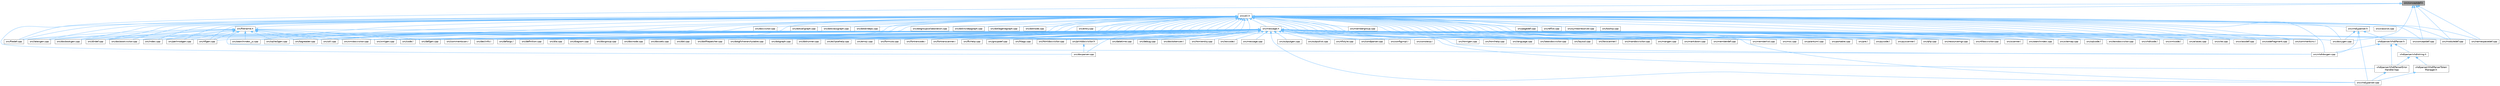 digraph "src/conceptdef.h"
{
 // INTERACTIVE_SVG=YES
 // LATEX_PDF_SIZE
  bgcolor="transparent";
  edge [fontname=Helvetica,fontsize=10,labelfontname=Helvetica,labelfontsize=10];
  node [fontname=Helvetica,fontsize=10,shape=box,height=0.2,width=0.4];
  Node1 [id="Node000001",label="src/conceptdef.h",height=0.2,width=0.4,color="gray40", fillcolor="grey60", style="filled", fontcolor="black",tooltip=" "];
  Node1 -> Node2 [id="edge1_Node000001_Node000002",dir="back",color="steelblue1",style="solid",tooltip=" "];
  Node2 [id="Node000002",label="src/conceptdef.cpp",height=0.2,width=0.4,color="grey40", fillcolor="white", style="filled",URL="$d8/d0a/conceptdef_8cpp.html",tooltip=" "];
  Node1 -> Node3 [id="edge2_Node000001_Node000003",dir="back",color="steelblue1",style="solid",tooltip=" "];
  Node3 [id="Node000003",label="src/doxygen.cpp",height=0.2,width=0.4,color="grey40", fillcolor="white", style="filled",URL="$dc/d98/doxygen_8cpp.html",tooltip=" "];
  Node1 -> Node4 [id="edge3_Node000001_Node000004",dir="back",color="steelblue1",style="solid",tooltip=" "];
  Node4 [id="Node000004",label="src/filedef.cpp",height=0.2,width=0.4,color="grey40", fillcolor="white", style="filled",URL="$d6/ddc/filedef_8cpp.html",tooltip=" "];
  Node1 -> Node5 [id="edge4_Node000001_Node000005",dir="back",color="steelblue1",style="solid",tooltip=" "];
  Node5 [id="Node000005",label="src/moduledef.cpp",height=0.2,width=0.4,color="grey40", fillcolor="white", style="filled",URL="$dd/d5c/moduledef_8cpp.html",tooltip=" "];
  Node1 -> Node6 [id="edge5_Node000001_Node000006",dir="back",color="steelblue1",style="solid",tooltip=" "];
  Node6 [id="Node000006",label="src/namespacedef.cpp",height=0.2,width=0.4,color="grey40", fillcolor="white", style="filled",URL="$d7/d1c/namespacedef_8cpp.html",tooltip=" "];
  Node1 -> Node7 [id="edge6_Node000001_Node000007",dir="back",color="steelblue1",style="solid",tooltip=" "];
  Node7 [id="Node000007",label="src/util.h",height=0.2,width=0.4,color="grey40", fillcolor="white", style="filled",URL="$d8/d3c/util_8h.html",tooltip="A bunch of utility functions."];
  Node7 -> Node8 [id="edge7_Node000007_Node000008",dir="back",color="steelblue1",style="solid",tooltip=" "];
  Node8 [id="Node000008",label="src/aliases.cpp",height=0.2,width=0.4,color="grey40", fillcolor="white", style="filled",URL="$d5/dd8/aliases_8cpp.html",tooltip=" "];
  Node7 -> Node9 [id="edge8_Node000007_Node000009",dir="back",color="steelblue1",style="solid",tooltip=" "];
  Node9 [id="Node000009",label="src/cite.cpp",height=0.2,width=0.4,color="grey40", fillcolor="white", style="filled",URL="$d5/d0b/cite_8cpp.html",tooltip=" "];
  Node7 -> Node10 [id="edge9_Node000007_Node000010",dir="back",color="steelblue1",style="solid",tooltip=" "];
  Node10 [id="Node000010",label="src/classdef.cpp",height=0.2,width=0.4,color="grey40", fillcolor="white", style="filled",URL="$de/d89/classdef_8cpp.html",tooltip=" "];
  Node7 -> Node11 [id="edge10_Node000007_Node000011",dir="back",color="steelblue1",style="solid",tooltip=" "];
  Node11 [id="Node000011",label="src/classlist.cpp",height=0.2,width=0.4,color="grey40", fillcolor="white", style="filled",URL="$d6/d10/classlist_8cpp.html",tooltip=" "];
  Node7 -> Node12 [id="edge11_Node000007_Node000012",dir="back",color="steelblue1",style="solid",tooltip=" "];
  Node12 [id="Node000012",label="src/code.l",height=0.2,width=0.4,color="grey40", fillcolor="white", style="filled",URL="$da/d1f/code_8l.html",tooltip=" "];
  Node7 -> Node13 [id="edge12_Node000007_Node000013",dir="back",color="steelblue1",style="solid",tooltip=" "];
  Node13 [id="Node000013",label="src/codefragment.cpp",height=0.2,width=0.4,color="grey40", fillcolor="white", style="filled",URL="$dd/d4a/codefragment_8cpp.html",tooltip=" "];
  Node7 -> Node14 [id="edge13_Node000007_Node000014",dir="back",color="steelblue1",style="solid",tooltip=" "];
  Node14 [id="Node000014",label="src/commentcnv.l",height=0.2,width=0.4,color="grey40", fillcolor="white", style="filled",URL="$d0/d47/commentcnv_8l.html",tooltip=" "];
  Node7 -> Node15 [id="edge14_Node000007_Node000015",dir="back",color="steelblue1",style="solid",tooltip=" "];
  Node15 [id="Node000015",label="src/commentscan.l",height=0.2,width=0.4,color="grey40", fillcolor="white", style="filled",URL="$d7/d5f/commentscan_8l.html",tooltip=" "];
  Node7 -> Node2 [id="edge15_Node000007_Node000002",dir="back",color="steelblue1",style="solid",tooltip=" "];
  Node7 -> Node16 [id="edge16_Node000007_Node000016",dir="back",color="steelblue1",style="solid",tooltip=" "];
  Node16 [id="Node000016",label="src/declinfo.l",height=0.2,width=0.4,color="grey40", fillcolor="white", style="filled",URL="$d8/d0f/declinfo_8l.html",tooltip=" "];
  Node7 -> Node17 [id="edge17_Node000007_Node000017",dir="back",color="steelblue1",style="solid",tooltip=" "];
  Node17 [id="Node000017",label="src/defargs.l",height=0.2,width=0.4,color="grey40", fillcolor="white", style="filled",URL="$de/df3/defargs_8l.html",tooltip=" "];
  Node7 -> Node18 [id="edge18_Node000007_Node000018",dir="back",color="steelblue1",style="solid",tooltip=" "];
  Node18 [id="Node000018",label="src/defgen.cpp",height=0.2,width=0.4,color="grey40", fillcolor="white", style="filled",URL="$d3/d17/defgen_8cpp.html",tooltip=" "];
  Node7 -> Node19 [id="edge19_Node000007_Node000019",dir="back",color="steelblue1",style="solid",tooltip=" "];
  Node19 [id="Node000019",label="src/definition.cpp",height=0.2,width=0.4,color="grey40", fillcolor="white", style="filled",URL="$d3/dea/definition_8cpp.html",tooltip=" "];
  Node7 -> Node20 [id="edge20_Node000007_Node000020",dir="back",color="steelblue1",style="solid",tooltip=" "];
  Node20 [id="Node000020",label="src/dia.cpp",height=0.2,width=0.4,color="grey40", fillcolor="white", style="filled",URL="$d1/df5/dia_8cpp.html",tooltip=" "];
  Node7 -> Node21 [id="edge21_Node000007_Node000021",dir="back",color="steelblue1",style="solid",tooltip=" "];
  Node21 [id="Node000021",label="src/diagram.cpp",height=0.2,width=0.4,color="grey40", fillcolor="white", style="filled",URL="$da/d0d/diagram_8cpp.html",tooltip=" "];
  Node7 -> Node22 [id="edge22_Node000007_Node000022",dir="back",color="steelblue1",style="solid",tooltip=" "];
  Node22 [id="Node000022",label="src/dirdef.cpp",height=0.2,width=0.4,color="grey40", fillcolor="white", style="filled",URL="$d8/d52/dirdef_8cpp.html",tooltip=" "];
  Node7 -> Node23 [id="edge23_Node000007_Node000023",dir="back",color="steelblue1",style="solid",tooltip=" "];
  Node23 [id="Node000023",label="src/docbookgen.cpp",height=0.2,width=0.4,color="grey40", fillcolor="white", style="filled",URL="$d8/d29/docbookgen_8cpp.html",tooltip=" "];
  Node7 -> Node24 [id="edge24_Node000007_Node000024",dir="back",color="steelblue1",style="solid",tooltip=" "];
  Node24 [id="Node000024",label="src/docbookvisitor.cpp",height=0.2,width=0.4,color="grey40", fillcolor="white", style="filled",URL="$dc/d05/docbookvisitor_8cpp.html",tooltip=" "];
  Node7 -> Node25 [id="edge25_Node000007_Node000025",dir="back",color="steelblue1",style="solid",tooltip=" "];
  Node25 [id="Node000025",label="src/docgroup.cpp",height=0.2,width=0.4,color="grey40", fillcolor="white", style="filled",URL="$d3/d36/docgroup_8cpp.html",tooltip=" "];
  Node7 -> Node26 [id="edge26_Node000007_Node000026",dir="back",color="steelblue1",style="solid",tooltip=" "];
  Node26 [id="Node000026",label="src/docnode.cpp",height=0.2,width=0.4,color="grey40", fillcolor="white", style="filled",URL="$d0/d2b/docnode_8cpp.html",tooltip=" "];
  Node7 -> Node27 [id="edge27_Node000007_Node000027",dir="back",color="steelblue1",style="solid",tooltip=" "];
  Node27 [id="Node000027",label="src/docparser.cpp",height=0.2,width=0.4,color="grey40", fillcolor="white", style="filled",URL="$da/d17/docparser_8cpp.html",tooltip=" "];
  Node7 -> Node28 [id="edge28_Node000007_Node000028",dir="back",color="steelblue1",style="solid",tooltip=" "];
  Node28 [id="Node000028",label="src/docsets.cpp",height=0.2,width=0.4,color="grey40", fillcolor="white", style="filled",URL="$d7/d8f/docsets_8cpp.html",tooltip=" "];
  Node7 -> Node29 [id="edge29_Node000007_Node000029",dir="back",color="steelblue1",style="solid",tooltip=" "];
  Node29 [id="Node000029",label="src/docvisitor.cpp",height=0.2,width=0.4,color="grey40", fillcolor="white", style="filled",URL="$da/d39/docvisitor_8cpp.html",tooltip=" "];
  Node7 -> Node30 [id="edge30_Node000007_Node000030",dir="back",color="steelblue1",style="solid",tooltip=" "];
  Node30 [id="Node000030",label="src/dot.cpp",height=0.2,width=0.4,color="grey40", fillcolor="white", style="filled",URL="$de/daa/dot_8cpp.html",tooltip=" "];
  Node7 -> Node31 [id="edge31_Node000007_Node000031",dir="back",color="steelblue1",style="solid",tooltip=" "];
  Node31 [id="Node000031",label="src/dotcallgraph.cpp",height=0.2,width=0.4,color="grey40", fillcolor="white", style="filled",URL="$d4/dd5/dotcallgraph_8cpp.html",tooltip=" "];
  Node7 -> Node32 [id="edge32_Node000007_Node000032",dir="back",color="steelblue1",style="solid",tooltip=" "];
  Node32 [id="Node000032",label="src/dotclassgraph.cpp",height=0.2,width=0.4,color="grey40", fillcolor="white", style="filled",URL="$d4/dcd/dotclassgraph_8cpp.html",tooltip=" "];
  Node7 -> Node33 [id="edge33_Node000007_Node000033",dir="back",color="steelblue1",style="solid",tooltip=" "];
  Node33 [id="Node000033",label="src/dotdirdeps.cpp",height=0.2,width=0.4,color="grey40", fillcolor="white", style="filled",URL="$da/d45/dotdirdeps_8cpp.html",tooltip=" "];
  Node7 -> Node34 [id="edge34_Node000007_Node000034",dir="back",color="steelblue1",style="solid",tooltip=" "];
  Node34 [id="Node000034",label="src/dotfilepatcher.cpp",height=0.2,width=0.4,color="grey40", fillcolor="white", style="filled",URL="$d9/d92/dotfilepatcher_8cpp.html",tooltip=" "];
  Node7 -> Node35 [id="edge35_Node000007_Node000035",dir="back",color="steelblue1",style="solid",tooltip=" "];
  Node35 [id="Node000035",label="src/dotgfxhierarchytable.cpp",height=0.2,width=0.4,color="grey40", fillcolor="white", style="filled",URL="$d4/d09/dotgfxhierarchytable_8cpp.html",tooltip=" "];
  Node7 -> Node36 [id="edge36_Node000007_Node000036",dir="back",color="steelblue1",style="solid",tooltip=" "];
  Node36 [id="Node000036",label="src/dotgraph.cpp",height=0.2,width=0.4,color="grey40", fillcolor="white", style="filled",URL="$de/d45/dotgraph_8cpp.html",tooltip=" "];
  Node7 -> Node37 [id="edge37_Node000007_Node000037",dir="back",color="steelblue1",style="solid",tooltip=" "];
  Node37 [id="Node000037",label="src/dotgroupcollaboration.cpp",height=0.2,width=0.4,color="grey40", fillcolor="white", style="filled",URL="$d1/d86/dotgroupcollaboration_8cpp.html",tooltip=" "];
  Node7 -> Node38 [id="edge38_Node000007_Node000038",dir="back",color="steelblue1",style="solid",tooltip=" "];
  Node38 [id="Node000038",label="src/dotincldepgraph.cpp",height=0.2,width=0.4,color="grey40", fillcolor="white", style="filled",URL="$da/d57/dotincldepgraph_8cpp.html",tooltip=" "];
  Node7 -> Node39 [id="edge39_Node000007_Node000039",dir="back",color="steelblue1",style="solid",tooltip=" "];
  Node39 [id="Node000039",label="src/dotlegendgraph.cpp",height=0.2,width=0.4,color="grey40", fillcolor="white", style="filled",URL="$d4/d33/dotlegendgraph_8cpp.html",tooltip=" "];
  Node7 -> Node40 [id="edge40_Node000007_Node000040",dir="back",color="steelblue1",style="solid",tooltip=" "];
  Node40 [id="Node000040",label="src/dotnode.cpp",height=0.2,width=0.4,color="grey40", fillcolor="white", style="filled",URL="$df/d58/dotnode_8cpp.html",tooltip=" "];
  Node7 -> Node41 [id="edge41_Node000007_Node000041",dir="back",color="steelblue1",style="solid",tooltip=" "];
  Node41 [id="Node000041",label="src/dotrunner.cpp",height=0.2,width=0.4,color="grey40", fillcolor="white", style="filled",URL="$d1/dfe/dotrunner_8cpp.html",tooltip=" "];
  Node7 -> Node3 [id="edge42_Node000007_Node000003",dir="back",color="steelblue1",style="solid",tooltip=" "];
  Node7 -> Node42 [id="edge43_Node000007_Node000042",dir="back",color="steelblue1",style="solid",tooltip=" "];
  Node42 [id="Node000042",label="src/eclipsehelp.cpp",height=0.2,width=0.4,color="grey40", fillcolor="white", style="filled",URL="$d8/d56/eclipsehelp_8cpp.html",tooltip=" "];
  Node7 -> Node43 [id="edge44_Node000007_Node000043",dir="back",color="steelblue1",style="solid",tooltip=" "];
  Node43 [id="Node000043",label="src/emoji.cpp",height=0.2,width=0.4,color="grey40", fillcolor="white", style="filled",URL="$d2/d38/emoji_8cpp.html",tooltip=" "];
  Node7 -> Node44 [id="edge45_Node000007_Node000044",dir="back",color="steelblue1",style="solid",tooltip=" "];
  Node44 [id="Node000044",label="src/entry.cpp",height=0.2,width=0.4,color="grey40", fillcolor="white", style="filled",URL="$d2/dd2/entry_8cpp.html",tooltip=" "];
  Node7 -> Node4 [id="edge46_Node000007_Node000004",dir="back",color="steelblue1",style="solid",tooltip=" "];
  Node7 -> Node45 [id="edge47_Node000007_Node000045",dir="back",color="steelblue1",style="solid",tooltip=" "];
  Node45 [id="Node000045",label="src/filename.h",height=0.2,width=0.4,color="grey40", fillcolor="white", style="filled",URL="$dc/dd6/filename_8h.html",tooltip=" "];
  Node45 -> Node12 [id="edge48_Node000045_Node000012",dir="back",color="steelblue1",style="solid",tooltip=" "];
  Node45 -> Node18 [id="edge49_Node000045_Node000018",dir="back",color="steelblue1",style="solid",tooltip=" "];
  Node45 -> Node22 [id="edge50_Node000045_Node000022",dir="back",color="steelblue1",style="solid",tooltip=" "];
  Node45 -> Node23 [id="edge51_Node000045_Node000023",dir="back",color="steelblue1",style="solid",tooltip=" "];
  Node45 -> Node24 [id="edge52_Node000045_Node000024",dir="back",color="steelblue1",style="solid",tooltip=" "];
  Node45 -> Node3 [id="edge53_Node000045_Node000003",dir="back",color="steelblue1",style="solid",tooltip=" "];
  Node45 -> Node4 [id="edge54_Node000045_Node000004",dir="back",color="steelblue1",style="solid",tooltip=" "];
  Node45 -> Node46 [id="edge55_Node000045_Node000046",dir="back",color="steelblue1",style="solid",tooltip=" "];
  Node46 [id="Node000046",label="src/index.cpp",height=0.2,width=0.4,color="grey40", fillcolor="white", style="filled",URL="$db/d14/index_8cpp.html",tooltip="This file contains functions for the various index pages."];
  Node45 -> Node47 [id="edge56_Node000045_Node000047",dir="back",color="steelblue1",style="solid",tooltip=" "];
  Node47 [id="Node000047",label="src/latexgen.cpp",height=0.2,width=0.4,color="grey40", fillcolor="white", style="filled",URL="$d4/d42/latexgen_8cpp.html",tooltip=" "];
  Node45 -> Node48 [id="edge57_Node000045_Node000048",dir="back",color="steelblue1",style="solid",tooltip=" "];
  Node48 [id="Node000048",label="src/perlmodgen.cpp",height=0.2,width=0.4,color="grey40", fillcolor="white", style="filled",URL="$de/dd0/perlmodgen_8cpp.html",tooltip=" "];
  Node45 -> Node49 [id="edge58_Node000045_Node000049",dir="back",color="steelblue1",style="solid",tooltip=" "];
  Node49 [id="Node000049",label="src/rtfgen.cpp",height=0.2,width=0.4,color="grey40", fillcolor="white", style="filled",URL="$d0/d9c/rtfgen_8cpp.html",tooltip=" "];
  Node45 -> Node50 [id="edge59_Node000045_Node000050",dir="back",color="steelblue1",style="solid",tooltip=" "];
  Node50 [id="Node000050",label="src/searchindex_js.cpp",height=0.2,width=0.4,color="grey40", fillcolor="white", style="filled",URL="$d9/d2f/searchindex__js_8cpp.html",tooltip=" "];
  Node45 -> Node51 [id="edge60_Node000045_Node000051",dir="back",color="steelblue1",style="solid",tooltip=" "];
  Node51 [id="Node000051",label="src/sqlite3gen.cpp",height=0.2,width=0.4,color="grey40", fillcolor="white", style="filled",URL="$d8/df8/sqlite3gen_8cpp.html",tooltip=" "];
  Node45 -> Node52 [id="edge61_Node000045_Node000052",dir="back",color="steelblue1",style="solid",tooltip=" "];
  Node52 [id="Node000052",label="src/tagreader.cpp",height=0.2,width=0.4,color="grey40", fillcolor="white", style="filled",URL="$d4/d7b/tagreader_8cpp.html",tooltip=" "];
  Node45 -> Node53 [id="edge62_Node000045_Node000053",dir="back",color="steelblue1",style="solid",tooltip=" "];
  Node53 [id="Node000053",label="src/util.cpp",height=0.2,width=0.4,color="grey40", fillcolor="white", style="filled",URL="$df/d2d/util_8cpp.html",tooltip=" "];
  Node45 -> Node54 [id="edge63_Node000045_Node000054",dir="back",color="steelblue1",style="solid",tooltip=" "];
  Node54 [id="Node000054",label="src/vhdldocgen.cpp",height=0.2,width=0.4,color="grey40", fillcolor="white", style="filled",URL="$de/dea/vhdldocgen_8cpp.html",tooltip=" "];
  Node45 -> Node55 [id="edge64_Node000045_Node000055",dir="back",color="steelblue1",style="solid",tooltip=" "];
  Node55 [id="Node000055",label="src/xmldocvisitor.cpp",height=0.2,width=0.4,color="grey40", fillcolor="white", style="filled",URL="$dd/db6/xmldocvisitor_8cpp.html",tooltip=" "];
  Node45 -> Node56 [id="edge65_Node000045_Node000056",dir="back",color="steelblue1",style="solid",tooltip=" "];
  Node56 [id="Node000056",label="src/xmlgen.cpp",height=0.2,width=0.4,color="grey40", fillcolor="white", style="filled",URL="$d0/dc3/xmlgen_8cpp.html",tooltip=" "];
  Node7 -> Node57 [id="edge66_Node000007_Node000057",dir="back",color="steelblue1",style="solid",tooltip=" "];
  Node57 [id="Node000057",label="src/formula.cpp",height=0.2,width=0.4,color="grey40", fillcolor="white", style="filled",URL="$d7/d5b/formula_8cpp.html",tooltip=" "];
  Node7 -> Node58 [id="edge67_Node000007_Node000058",dir="back",color="steelblue1",style="solid",tooltip=" "];
  Node58 [id="Node000058",label="src/fortrancode.l",height=0.2,width=0.4,color="grey40", fillcolor="white", style="filled",URL="$d9/d5b/fortrancode_8l.html",tooltip=" "];
  Node7 -> Node59 [id="edge68_Node000007_Node000059",dir="back",color="steelblue1",style="solid",tooltip=" "];
  Node59 [id="Node000059",label="src/fortranscanner.l",height=0.2,width=0.4,color="grey40", fillcolor="white", style="filled",URL="$dd/d00/fortranscanner_8l.html",tooltip=" "];
  Node7 -> Node60 [id="edge69_Node000007_Node000060",dir="back",color="steelblue1",style="solid",tooltip=" "];
  Node60 [id="Node000060",label="src/ftvhelp.cpp",height=0.2,width=0.4,color="grey40", fillcolor="white", style="filled",URL="$db/d41/ftvhelp_8cpp.html",tooltip=" "];
  Node7 -> Node61 [id="edge70_Node000007_Node000061",dir="back",color="steelblue1",style="solid",tooltip=" "];
  Node61 [id="Node000061",label="src/groupdef.cpp",height=0.2,width=0.4,color="grey40", fillcolor="white", style="filled",URL="$d6/d42/groupdef_8cpp.html",tooltip=" "];
  Node7 -> Node62 [id="edge71_Node000007_Node000062",dir="back",color="steelblue1",style="solid",tooltip=" "];
  Node62 [id="Node000062",label="src/htags.cpp",height=0.2,width=0.4,color="grey40", fillcolor="white", style="filled",URL="$d9/db7/htags_8cpp.html",tooltip=" "];
  Node7 -> Node63 [id="edge72_Node000007_Node000063",dir="back",color="steelblue1",style="solid",tooltip=" "];
  Node63 [id="Node000063",label="src/htmldocvisitor.cpp",height=0.2,width=0.4,color="grey40", fillcolor="white", style="filled",URL="$da/db0/htmldocvisitor_8cpp.html",tooltip=" "];
  Node7 -> Node64 [id="edge73_Node000007_Node000064",dir="back",color="steelblue1",style="solid",tooltip=" "];
  Node64 [id="Node000064",label="src/htmlgen.cpp",height=0.2,width=0.4,color="grey40", fillcolor="white", style="filled",URL="$d8/d6e/htmlgen_8cpp.html",tooltip=" "];
  Node7 -> Node65 [id="edge74_Node000007_Node000065",dir="back",color="steelblue1",style="solid",tooltip=" "];
  Node65 [id="Node000065",label="src/htmlhelp.cpp",height=0.2,width=0.4,color="grey40", fillcolor="white", style="filled",URL="$d3/d4b/htmlhelp_8cpp.html",tooltip=" "];
  Node7 -> Node46 [id="edge75_Node000007_Node000046",dir="back",color="steelblue1",style="solid",tooltip=" "];
  Node7 -> Node66 [id="edge76_Node000007_Node000066",dir="back",color="steelblue1",style="solid",tooltip=" "];
  Node66 [id="Node000066",label="src/language.cpp",height=0.2,width=0.4,color="grey40", fillcolor="white", style="filled",URL="$d2/d48/language_8cpp.html",tooltip=" "];
  Node7 -> Node67 [id="edge77_Node000007_Node000067",dir="back",color="steelblue1",style="solid",tooltip=" "];
  Node67 [id="Node000067",label="src/latexdocvisitor.cpp",height=0.2,width=0.4,color="grey40", fillcolor="white", style="filled",URL="$d1/d4e/latexdocvisitor_8cpp.html",tooltip=" "];
  Node7 -> Node47 [id="edge78_Node000007_Node000047",dir="back",color="steelblue1",style="solid",tooltip=" "];
  Node7 -> Node68 [id="edge79_Node000007_Node000068",dir="back",color="steelblue1",style="solid",tooltip=" "];
  Node68 [id="Node000068",label="src/layout.cpp",height=0.2,width=0.4,color="grey40", fillcolor="white", style="filled",URL="$db/d16/layout_8cpp.html",tooltip=" "];
  Node7 -> Node69 [id="edge80_Node000007_Node000069",dir="back",color="steelblue1",style="solid",tooltip=" "];
  Node69 [id="Node000069",label="src/lexscanner.l",height=0.2,width=0.4,color="grey40", fillcolor="white", style="filled",URL="$d4/d7d/lexscanner_8l.html",tooltip=" "];
  Node7 -> Node70 [id="edge81_Node000007_Node000070",dir="back",color="steelblue1",style="solid",tooltip=" "];
  Node70 [id="Node000070",label="src/mandocvisitor.cpp",height=0.2,width=0.4,color="grey40", fillcolor="white", style="filled",URL="$d8/dde/mandocvisitor_8cpp.html",tooltip=" "];
  Node7 -> Node71 [id="edge82_Node000007_Node000071",dir="back",color="steelblue1",style="solid",tooltip=" "];
  Node71 [id="Node000071",label="src/mangen.cpp",height=0.2,width=0.4,color="grey40", fillcolor="white", style="filled",URL="$d7/de7/mangen_8cpp.html",tooltip=" "];
  Node7 -> Node72 [id="edge83_Node000007_Node000072",dir="back",color="steelblue1",style="solid",tooltip=" "];
  Node72 [id="Node000072",label="src/markdown.cpp",height=0.2,width=0.4,color="grey40", fillcolor="white", style="filled",URL="$de/d04/markdown_8cpp.html",tooltip=" "];
  Node7 -> Node73 [id="edge84_Node000007_Node000073",dir="back",color="steelblue1",style="solid",tooltip=" "];
  Node73 [id="Node000073",label="src/memberdef.cpp",height=0.2,width=0.4,color="grey40", fillcolor="white", style="filled",URL="$d0/d72/memberdef_8cpp.html",tooltip=" "];
  Node7 -> Node74 [id="edge85_Node000007_Node000074",dir="back",color="steelblue1",style="solid",tooltip=" "];
  Node74 [id="Node000074",label="src/membergroup.cpp",height=0.2,width=0.4,color="grey40", fillcolor="white", style="filled",URL="$d6/d18/membergroup_8cpp.html",tooltip=" "];
  Node7 -> Node75 [id="edge86_Node000007_Node000075",dir="back",color="steelblue1",style="solid",tooltip=" "];
  Node75 [id="Node000075",label="src/memberlist.cpp",height=0.2,width=0.4,color="grey40", fillcolor="white", style="filled",URL="$d0/d14/memberlist_8cpp.html",tooltip=" "];
  Node7 -> Node76 [id="edge87_Node000007_Node000076",dir="back",color="steelblue1",style="solid",tooltip=" "];
  Node76 [id="Node000076",label="src/message.h",height=0.2,width=0.4,color="grey40", fillcolor="white", style="filled",URL="$d2/d0d/message_8h.html",tooltip=" "];
  Node76 -> Node8 [id="edge88_Node000076_Node000008",dir="back",color="steelblue1",style="solid",tooltip=" "];
  Node76 -> Node9 [id="edge89_Node000076_Node000009",dir="back",color="steelblue1",style="solid",tooltip=" "];
  Node76 -> Node10 [id="edge90_Node000076_Node000010",dir="back",color="steelblue1",style="solid",tooltip=" "];
  Node76 -> Node12 [id="edge91_Node000076_Node000012",dir="back",color="steelblue1",style="solid",tooltip=" "];
  Node76 -> Node13 [id="edge92_Node000076_Node000013",dir="back",color="steelblue1",style="solid",tooltip=" "];
  Node76 -> Node14 [id="edge93_Node000076_Node000014",dir="back",color="steelblue1",style="solid",tooltip=" "];
  Node76 -> Node15 [id="edge94_Node000076_Node000015",dir="back",color="steelblue1",style="solid",tooltip=" "];
  Node76 -> Node2 [id="edge95_Node000076_Node000002",dir="back",color="steelblue1",style="solid",tooltip=" "];
  Node76 -> Node77 [id="edge96_Node000076_Node000077",dir="back",color="steelblue1",style="solid",tooltip=" "];
  Node77 [id="Node000077",label="src/condparser.cpp",height=0.2,width=0.4,color="grey40", fillcolor="white", style="filled",URL="$d7/d6d/condparser_8cpp.html",tooltip=" "];
  Node76 -> Node78 [id="edge97_Node000076_Node000078",dir="back",color="steelblue1",style="solid",tooltip=" "];
  Node78 [id="Node000078",label="src/configimpl.l",height=0.2,width=0.4,color="grey40", fillcolor="white", style="filled",URL="$d9/de3/configimpl_8l.html",tooltip=" "];
  Node76 -> Node79 [id="edge98_Node000076_Node000079",dir="back",color="steelblue1",style="solid",tooltip=" "];
  Node79 [id="Node000079",label="src/constexp.l",height=0.2,width=0.4,color="grey40", fillcolor="white", style="filled",URL="$dc/dee/constexp_8l.html",tooltip=" "];
  Node76 -> Node80 [id="edge99_Node000076_Node000080",dir="back",color="steelblue1",style="solid",tooltip=" "];
  Node80 [id="Node000080",label="src/datetime.cpp",height=0.2,width=0.4,color="grey40", fillcolor="white", style="filled",URL="$d7/d14/datetime_8cpp.html",tooltip=" "];
  Node76 -> Node81 [id="edge100_Node000076_Node000081",dir="back",color="steelblue1",style="solid",tooltip=" "];
  Node81 [id="Node000081",label="src/debug.cpp",height=0.2,width=0.4,color="grey40", fillcolor="white", style="filled",URL="$d1/d00/debug_8cpp.html",tooltip=" "];
  Node76 -> Node16 [id="edge101_Node000076_Node000016",dir="back",color="steelblue1",style="solid",tooltip=" "];
  Node76 -> Node17 [id="edge102_Node000076_Node000017",dir="back",color="steelblue1",style="solid",tooltip=" "];
  Node76 -> Node18 [id="edge103_Node000076_Node000018",dir="back",color="steelblue1",style="solid",tooltip=" "];
  Node76 -> Node19 [id="edge104_Node000076_Node000019",dir="back",color="steelblue1",style="solid",tooltip=" "];
  Node76 -> Node20 [id="edge105_Node000076_Node000020",dir="back",color="steelblue1",style="solid",tooltip=" "];
  Node76 -> Node21 [id="edge106_Node000076_Node000021",dir="back",color="steelblue1",style="solid",tooltip=" "];
  Node76 -> Node22 [id="edge107_Node000076_Node000022",dir="back",color="steelblue1",style="solid",tooltip=" "];
  Node76 -> Node23 [id="edge108_Node000076_Node000023",dir="back",color="steelblue1",style="solid",tooltip=" "];
  Node76 -> Node24 [id="edge109_Node000076_Node000024",dir="back",color="steelblue1",style="solid",tooltip=" "];
  Node76 -> Node25 [id="edge110_Node000076_Node000025",dir="back",color="steelblue1",style="solid",tooltip=" "];
  Node76 -> Node26 [id="edge111_Node000076_Node000026",dir="back",color="steelblue1",style="solid",tooltip=" "];
  Node76 -> Node27 [id="edge112_Node000076_Node000027",dir="back",color="steelblue1",style="solid",tooltip=" "];
  Node76 -> Node28 [id="edge113_Node000076_Node000028",dir="back",color="steelblue1",style="solid",tooltip=" "];
  Node76 -> Node82 [id="edge114_Node000076_Node000082",dir="back",color="steelblue1",style="solid",tooltip=" "];
  Node82 [id="Node000082",label="src/doctokenizer.l",height=0.2,width=0.4,color="grey40", fillcolor="white", style="filled",URL="$d1/d39/doctokenizer_8l.html",tooltip=" "];
  Node76 -> Node30 [id="edge115_Node000076_Node000030",dir="back",color="steelblue1",style="solid",tooltip=" "];
  Node76 -> Node34 [id="edge116_Node000076_Node000034",dir="back",color="steelblue1",style="solid",tooltip=" "];
  Node76 -> Node35 [id="edge117_Node000076_Node000035",dir="back",color="steelblue1",style="solid",tooltip=" "];
  Node76 -> Node36 [id="edge118_Node000076_Node000036",dir="back",color="steelblue1",style="solid",tooltip=" "];
  Node76 -> Node41 [id="edge119_Node000076_Node000041",dir="back",color="steelblue1",style="solid",tooltip=" "];
  Node76 -> Node3 [id="edge120_Node000076_Node000003",dir="back",color="steelblue1",style="solid",tooltip=" "];
  Node76 -> Node42 [id="edge121_Node000076_Node000042",dir="back",color="steelblue1",style="solid",tooltip=" "];
  Node76 -> Node43 [id="edge122_Node000076_Node000043",dir="back",color="steelblue1",style="solid",tooltip=" "];
  Node76 -> Node4 [id="edge123_Node000076_Node000004",dir="back",color="steelblue1",style="solid",tooltip=" "];
  Node76 -> Node57 [id="edge124_Node000076_Node000057",dir="back",color="steelblue1",style="solid",tooltip=" "];
  Node76 -> Node58 [id="edge125_Node000076_Node000058",dir="back",color="steelblue1",style="solid",tooltip=" "];
  Node76 -> Node59 [id="edge126_Node000076_Node000059",dir="back",color="steelblue1",style="solid",tooltip=" "];
  Node76 -> Node60 [id="edge127_Node000076_Node000060",dir="back",color="steelblue1",style="solid",tooltip=" "];
  Node76 -> Node61 [id="edge128_Node000076_Node000061",dir="back",color="steelblue1",style="solid",tooltip=" "];
  Node76 -> Node62 [id="edge129_Node000076_Node000062",dir="back",color="steelblue1",style="solid",tooltip=" "];
  Node76 -> Node63 [id="edge130_Node000076_Node000063",dir="back",color="steelblue1",style="solid",tooltip=" "];
  Node76 -> Node83 [id="edge131_Node000076_Node000083",dir="back",color="steelblue1",style="solid",tooltip=" "];
  Node83 [id="Node000083",label="src/htmlentity.cpp",height=0.2,width=0.4,color="grey40", fillcolor="white", style="filled",URL="$d2/db2/htmlentity_8cpp.html",tooltip=" "];
  Node76 -> Node64 [id="edge132_Node000076_Node000064",dir="back",color="steelblue1",style="solid",tooltip=" "];
  Node76 -> Node65 [id="edge133_Node000076_Node000065",dir="back",color="steelblue1",style="solid",tooltip=" "];
  Node76 -> Node46 [id="edge134_Node000076_Node000046",dir="back",color="steelblue1",style="solid",tooltip=" "];
  Node76 -> Node66 [id="edge135_Node000076_Node000066",dir="back",color="steelblue1",style="solid",tooltip=" "];
  Node76 -> Node67 [id="edge136_Node000076_Node000067",dir="back",color="steelblue1",style="solid",tooltip=" "];
  Node76 -> Node47 [id="edge137_Node000076_Node000047",dir="back",color="steelblue1",style="solid",tooltip=" "];
  Node76 -> Node68 [id="edge138_Node000076_Node000068",dir="back",color="steelblue1",style="solid",tooltip=" "];
  Node76 -> Node84 [id="edge139_Node000076_Node000084",dir="back",color="steelblue1",style="solid",tooltip=" "];
  Node84 [id="Node000084",label="src/lexcode.l",height=0.2,width=0.4,color="grey40", fillcolor="white", style="filled",URL="$d0/d7e/lexcode_8l.html",tooltip=" "];
  Node76 -> Node69 [id="edge140_Node000076_Node000069",dir="back",color="steelblue1",style="solid",tooltip=" "];
  Node76 -> Node70 [id="edge141_Node000076_Node000070",dir="back",color="steelblue1",style="solid",tooltip=" "];
  Node76 -> Node71 [id="edge142_Node000076_Node000071",dir="back",color="steelblue1",style="solid",tooltip=" "];
  Node76 -> Node72 [id="edge143_Node000076_Node000072",dir="back",color="steelblue1",style="solid",tooltip=" "];
  Node76 -> Node73 [id="edge144_Node000076_Node000073",dir="back",color="steelblue1",style="solid",tooltip=" "];
  Node76 -> Node75 [id="edge145_Node000076_Node000075",dir="back",color="steelblue1",style="solid",tooltip=" "];
  Node76 -> Node85 [id="edge146_Node000076_Node000085",dir="back",color="steelblue1",style="solid",tooltip=" "];
  Node85 [id="Node000085",label="src/message.cpp",height=0.2,width=0.4,color="grey40", fillcolor="white", style="filled",URL="$d8/d6a/message_8cpp.html",tooltip=" "];
  Node76 -> Node5 [id="edge147_Node000076_Node000005",dir="back",color="steelblue1",style="solid",tooltip=" "];
  Node76 -> Node86 [id="edge148_Node000076_Node000086",dir="back",color="steelblue1",style="solid",tooltip=" "];
  Node86 [id="Node000086",label="src/msc.cpp",height=0.2,width=0.4,color="grey40", fillcolor="white", style="filled",URL="$db/d33/msc_8cpp.html",tooltip=" "];
  Node76 -> Node6 [id="edge149_Node000076_Node000006",dir="back",color="steelblue1",style="solid",tooltip=" "];
  Node76 -> Node87 [id="edge150_Node000076_Node000087",dir="back",color="steelblue1",style="solid",tooltip=" "];
  Node87 [id="Node000087",label="src/outputgen.cpp",height=0.2,width=0.4,color="grey40", fillcolor="white", style="filled",URL="$d0/d17/outputgen_8cpp.html",tooltip=" "];
  Node76 -> Node88 [id="edge151_Node000076_Node000088",dir="back",color="steelblue1",style="solid",tooltip=" "];
  Node88 [id="Node000088",label="src/outputlist.cpp",height=0.2,width=0.4,color="grey40", fillcolor="white", style="filled",URL="$db/dd8/outputlist_8cpp.html",tooltip=" "];
  Node76 -> Node48 [id="edge152_Node000076_Node000048",dir="back",color="steelblue1",style="solid",tooltip=" "];
  Node76 -> Node89 [id="edge153_Node000076_Node000089",dir="back",color="steelblue1",style="solid",tooltip=" "];
  Node89 [id="Node000089",label="src/plantuml.cpp",height=0.2,width=0.4,color="grey40", fillcolor="white", style="filled",URL="$d7/d5b/plantuml_8cpp.html",tooltip=" "];
  Node76 -> Node90 [id="edge154_Node000076_Node000090",dir="back",color="steelblue1",style="solid",tooltip=" "];
  Node90 [id="Node000090",label="src/portable.cpp",height=0.2,width=0.4,color="grey40", fillcolor="white", style="filled",URL="$d0/d1c/portable_8cpp.html",tooltip=" "];
  Node76 -> Node91 [id="edge155_Node000076_Node000091",dir="back",color="steelblue1",style="solid",tooltip=" "];
  Node91 [id="Node000091",label="src/pre.l",height=0.2,width=0.4,color="grey40", fillcolor="white", style="filled",URL="$d0/da7/pre_8l.html",tooltip=" "];
  Node76 -> Node92 [id="edge156_Node000076_Node000092",dir="back",color="steelblue1",style="solid",tooltip=" "];
  Node92 [id="Node000092",label="src/printdocvisitor.h",height=0.2,width=0.4,color="grey40", fillcolor="white", style="filled",URL="$db/d73/printdocvisitor_8h.html",tooltip=" "];
  Node92 -> Node27 [id="edge157_Node000092_Node000027",dir="back",color="steelblue1",style="solid",tooltip=" "];
  Node76 -> Node93 [id="edge158_Node000076_Node000093",dir="back",color="steelblue1",style="solid",tooltip=" "];
  Node93 [id="Node000093",label="src/pycode.l",height=0.2,width=0.4,color="grey40", fillcolor="white", style="filled",URL="$d3/ded/pycode_8l.html",tooltip=" "];
  Node76 -> Node94 [id="edge159_Node000076_Node000094",dir="back",color="steelblue1",style="solid",tooltip=" "];
  Node94 [id="Node000094",label="src/pyscanner.l",height=0.2,width=0.4,color="grey40", fillcolor="white", style="filled",URL="$de/d2b/pyscanner_8l.html",tooltip=" "];
  Node76 -> Node95 [id="edge160_Node000076_Node000095",dir="back",color="steelblue1",style="solid",tooltip=" "];
  Node95 [id="Node000095",label="src/qhp.cpp",height=0.2,width=0.4,color="grey40", fillcolor="white", style="filled",URL="$d9/d45/qhp_8cpp.html",tooltip=" "];
  Node76 -> Node96 [id="edge161_Node000076_Node000096",dir="back",color="steelblue1",style="solid",tooltip=" "];
  Node96 [id="Node000096",label="src/resourcemgr.cpp",height=0.2,width=0.4,color="grey40", fillcolor="white", style="filled",URL="$d6/dde/resourcemgr_8cpp.html",tooltip=" "];
  Node76 -> Node97 [id="edge162_Node000076_Node000097",dir="back",color="steelblue1",style="solid",tooltip=" "];
  Node97 [id="Node000097",label="src/rtfdocvisitor.cpp",height=0.2,width=0.4,color="grey40", fillcolor="white", style="filled",URL="$de/d9a/rtfdocvisitor_8cpp.html",tooltip=" "];
  Node76 -> Node49 [id="edge163_Node000076_Node000049",dir="back",color="steelblue1",style="solid",tooltip=" "];
  Node76 -> Node98 [id="edge164_Node000076_Node000098",dir="back",color="steelblue1",style="solid",tooltip=" "];
  Node98 [id="Node000098",label="src/rtfstyle.cpp",height=0.2,width=0.4,color="grey40", fillcolor="white", style="filled",URL="$de/d5c/rtfstyle_8cpp.html",tooltip=" "];
  Node76 -> Node99 [id="edge165_Node000076_Node000099",dir="back",color="steelblue1",style="solid",tooltip=" "];
  Node99 [id="Node000099",label="src/scanner.l",height=0.2,width=0.4,color="grey40", fillcolor="white", style="filled",URL="$da/d11/scanner_8l.html",tooltip=" "];
  Node76 -> Node100 [id="edge166_Node000076_Node000100",dir="back",color="steelblue1",style="solid",tooltip=" "];
  Node100 [id="Node000100",label="src/searchindex.cpp",height=0.2,width=0.4,color="grey40", fillcolor="white", style="filled",URL="$d7/d79/searchindex_8cpp.html",tooltip=" "];
  Node76 -> Node50 [id="edge167_Node000076_Node000050",dir="back",color="steelblue1",style="solid",tooltip=" "];
  Node76 -> Node101 [id="edge168_Node000076_Node000101",dir="back",color="steelblue1",style="solid",tooltip=" "];
  Node101 [id="Node000101",label="src/sitemap.cpp",height=0.2,width=0.4,color="grey40", fillcolor="white", style="filled",URL="$d3/d25/sitemap_8cpp.html",tooltip=" "];
  Node76 -> Node102 [id="edge169_Node000076_Node000102",dir="back",color="steelblue1",style="solid",tooltip=" "];
  Node102 [id="Node000102",label="src/sqlcode.l",height=0.2,width=0.4,color="grey40", fillcolor="white", style="filled",URL="$d2/dda/sqlcode_8l.html",tooltip=" "];
  Node76 -> Node51 [id="edge170_Node000076_Node000051",dir="back",color="steelblue1",style="solid",tooltip=" "];
  Node76 -> Node52 [id="edge171_Node000076_Node000052",dir="back",color="steelblue1",style="solid",tooltip=" "];
  Node76 -> Node103 [id="edge172_Node000076_Node000103",dir="back",color="steelblue1",style="solid",tooltip=" "];
  Node103 [id="Node000103",label="src/textdocvisitor.cpp",height=0.2,width=0.4,color="grey40", fillcolor="white", style="filled",URL="$d3/da6/textdocvisitor_8cpp.html",tooltip=" "];
  Node76 -> Node53 [id="edge173_Node000076_Node000053",dir="back",color="steelblue1",style="solid",tooltip=" "];
  Node76 -> Node104 [id="edge174_Node000076_Node000104",dir="back",color="steelblue1",style="solid",tooltip=" "];
  Node104 [id="Node000104",label="src/vhdlcode.l",height=0.2,width=0.4,color="grey40", fillcolor="white", style="filled",URL="$d5/d6a/vhdlcode_8l.html",tooltip=" "];
  Node76 -> Node54 [id="edge175_Node000076_Node000054",dir="back",color="steelblue1",style="solid",tooltip=" "];
  Node76 -> Node105 [id="edge176_Node000076_Node000105",dir="back",color="steelblue1",style="solid",tooltip=" "];
  Node105 [id="Node000105",label="src/vhdljjparser.cpp",height=0.2,width=0.4,color="grey40", fillcolor="white", style="filled",URL="$d1/d86/vhdljjparser_8cpp.html",tooltip=" "];
  Node76 -> Node106 [id="edge177_Node000076_Node000106",dir="back",color="steelblue1",style="solid",tooltip=" "];
  Node106 [id="Node000106",label="src/xmlcode.l",height=0.2,width=0.4,color="grey40", fillcolor="white", style="filled",URL="$dc/dc1/xmlcode_8l.html",tooltip=" "];
  Node76 -> Node55 [id="edge178_Node000076_Node000055",dir="back",color="steelblue1",style="solid",tooltip=" "];
  Node76 -> Node56 [id="edge179_Node000076_Node000056",dir="back",color="steelblue1",style="solid",tooltip=" "];
  Node76 -> Node107 [id="edge180_Node000076_Node000107",dir="back",color="steelblue1",style="solid",tooltip=" "];
  Node107 [id="Node000107",label="vhdlparser/VhdlParserError\lHandler.hpp",height=0.2,width=0.4,color="grey40", fillcolor="white", style="filled",URL="$d2/dc3/_vhdl_parser_error_handler_8hpp.html",tooltip=" "];
  Node107 -> Node105 [id="edge181_Node000107_Node000105",dir="back",color="steelblue1",style="solid",tooltip=" "];
  Node7 -> Node5 [id="edge182_Node000007_Node000005",dir="back",color="steelblue1",style="solid",tooltip=" "];
  Node7 -> Node86 [id="edge183_Node000007_Node000086",dir="back",color="steelblue1",style="solid",tooltip=" "];
  Node7 -> Node6 [id="edge184_Node000007_Node000006",dir="back",color="steelblue1",style="solid",tooltip=" "];
  Node7 -> Node108 [id="edge185_Node000007_Node000108",dir="back",color="steelblue1",style="solid",tooltip=" "];
  Node108 [id="Node000108",label="src/pagedef.cpp",height=0.2,width=0.4,color="grey40", fillcolor="white", style="filled",URL="$d9/db4/pagedef_8cpp.html",tooltip=" "];
  Node7 -> Node48 [id="edge186_Node000007_Node000048",dir="back",color="steelblue1",style="solid",tooltip=" "];
  Node7 -> Node89 [id="edge187_Node000007_Node000089",dir="back",color="steelblue1",style="solid",tooltip=" "];
  Node7 -> Node90 [id="edge188_Node000007_Node000090",dir="back",color="steelblue1",style="solid",tooltip=" "];
  Node7 -> Node91 [id="edge189_Node000007_Node000091",dir="back",color="steelblue1",style="solid",tooltip=" "];
  Node7 -> Node93 [id="edge190_Node000007_Node000093",dir="back",color="steelblue1",style="solid",tooltip=" "];
  Node7 -> Node94 [id="edge191_Node000007_Node000094",dir="back",color="steelblue1",style="solid",tooltip=" "];
  Node7 -> Node95 [id="edge192_Node000007_Node000095",dir="back",color="steelblue1",style="solid",tooltip=" "];
  Node7 -> Node109 [id="edge193_Node000007_Node000109",dir="back",color="steelblue1",style="solid",tooltip=" "];
  Node109 [id="Node000109",label="src/reflist.cpp",height=0.2,width=0.4,color="grey40", fillcolor="white", style="filled",URL="$d4/d09/reflist_8cpp.html",tooltip=" "];
  Node7 -> Node96 [id="edge194_Node000007_Node000096",dir="back",color="steelblue1",style="solid",tooltip=" "];
  Node7 -> Node97 [id="edge195_Node000007_Node000097",dir="back",color="steelblue1",style="solid",tooltip=" "];
  Node7 -> Node49 [id="edge196_Node000007_Node000049",dir="back",color="steelblue1",style="solid",tooltip=" "];
  Node7 -> Node99 [id="edge197_Node000007_Node000099",dir="back",color="steelblue1",style="solid",tooltip=" "];
  Node7 -> Node100 [id="edge198_Node000007_Node000100",dir="back",color="steelblue1",style="solid",tooltip=" "];
  Node7 -> Node50 [id="edge199_Node000007_Node000050",dir="back",color="steelblue1",style="solid",tooltip=" "];
  Node7 -> Node101 [id="edge200_Node000007_Node000101",dir="back",color="steelblue1",style="solid",tooltip=" "];
  Node7 -> Node102 [id="edge201_Node000007_Node000102",dir="back",color="steelblue1",style="solid",tooltip=" "];
  Node7 -> Node51 [id="edge202_Node000007_Node000051",dir="back",color="steelblue1",style="solid",tooltip=" "];
  Node7 -> Node110 [id="edge203_Node000007_Node000110",dir="back",color="steelblue1",style="solid",tooltip=" "];
  Node110 [id="Node000110",label="src/symbolresolver.cpp",height=0.2,width=0.4,color="grey40", fillcolor="white", style="filled",URL="$d2/d99/symbolresolver_8cpp.html",tooltip=" "];
  Node7 -> Node52 [id="edge204_Node000007_Node000052",dir="back",color="steelblue1",style="solid",tooltip=" "];
  Node7 -> Node103 [id="edge205_Node000007_Node000103",dir="back",color="steelblue1",style="solid",tooltip=" "];
  Node7 -> Node111 [id="edge206_Node000007_Node000111",dir="back",color="steelblue1",style="solid",tooltip=" "];
  Node111 [id="Node000111",label="src/tooltip.cpp",height=0.2,width=0.4,color="grey40", fillcolor="white", style="filled",URL="$d7/d56/tooltip_8cpp.html",tooltip=" "];
  Node7 -> Node53 [id="edge207_Node000007_Node000053",dir="back",color="steelblue1",style="solid",tooltip=" "];
  Node7 -> Node104 [id="edge208_Node000007_Node000104",dir="back",color="steelblue1",style="solid",tooltip=" "];
  Node7 -> Node54 [id="edge209_Node000007_Node000054",dir="back",color="steelblue1",style="solid",tooltip=" "];
  Node7 -> Node105 [id="edge210_Node000007_Node000105",dir="back",color="steelblue1",style="solid",tooltip=" "];
  Node7 -> Node112 [id="edge211_Node000007_Node000112",dir="back",color="steelblue1",style="solid",tooltip=" "];
  Node112 [id="Node000112",label="src/vhdljjparser.h",height=0.2,width=0.4,color="grey40", fillcolor="white", style="filled",URL="$d2/d55/vhdljjparser_8h.html",tooltip=" "];
  Node112 -> Node3 [id="edge212_Node000112_Node000003",dir="back",color="steelblue1",style="solid",tooltip=" "];
  Node112 -> Node54 [id="edge213_Node000112_Node000054",dir="back",color="steelblue1",style="solid",tooltip=" "];
  Node112 -> Node105 [id="edge214_Node000112_Node000105",dir="back",color="steelblue1",style="solid",tooltip=" "];
  Node112 -> Node113 [id="edge215_Node000112_Node000113",dir="back",color="steelblue1",style="solid",tooltip=" "];
  Node113 [id="Node000113",label="vhdlparser/VhdlParser.h",height=0.2,width=0.4,color="grey40", fillcolor="white", style="filled",URL="$d5/df9/_vhdl_parser_8h.html",tooltip=" "];
  Node113 -> Node54 [id="edge216_Node000113_Node000054",dir="back",color="steelblue1",style="solid",tooltip=" "];
  Node113 -> Node107 [id="edge217_Node000113_Node000107",dir="back",color="steelblue1",style="solid",tooltip=" "];
  Node113 -> Node114 [id="edge218_Node000113_Node000114",dir="back",color="steelblue1",style="solid",tooltip=" "];
  Node114 [id="Node000114",label="vhdlparser/vhdlstring.h",height=0.2,width=0.4,color="grey40", fillcolor="white", style="filled",URL="$d9/d48/vhdlstring_8h.html",tooltip=" "];
  Node114 -> Node107 [id="edge219_Node000114_Node000107",dir="back",color="steelblue1",style="solid",tooltip=" "];
  Node114 -> Node115 [id="edge220_Node000114_Node000115",dir="back",color="steelblue1",style="solid",tooltip=" "];
  Node115 [id="Node000115",label="vhdlparser/VhdlParserToken\lManager.h",height=0.2,width=0.4,color="grey40", fillcolor="white", style="filled",URL="$d7/dad/_vhdl_parser_token_manager_8h.html",tooltip=" "];
  Node115 -> Node105 [id="edge221_Node000115_Node000105",dir="back",color="steelblue1",style="solid",tooltip=" "];
  Node7 -> Node106 [id="edge222_Node000007_Node000106",dir="back",color="steelblue1",style="solid",tooltip=" "];
  Node7 -> Node55 [id="edge223_Node000007_Node000055",dir="back",color="steelblue1",style="solid",tooltip=" "];
  Node7 -> Node56 [id="edge224_Node000007_Node000056",dir="back",color="steelblue1",style="solid",tooltip=" "];
}
